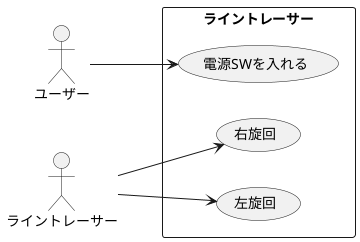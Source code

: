 @startuml ライントレーサー
left to right direction
actor ユーザー
actor ライントレーサー as line
rectangle ライントレーサー{
usecase 電源SWを入れる
usecase 右旋回
usecase 左旋回
}
ユーザー --> 電源SWを入れる
line --> 右旋回
line --> 左旋回

@enduml